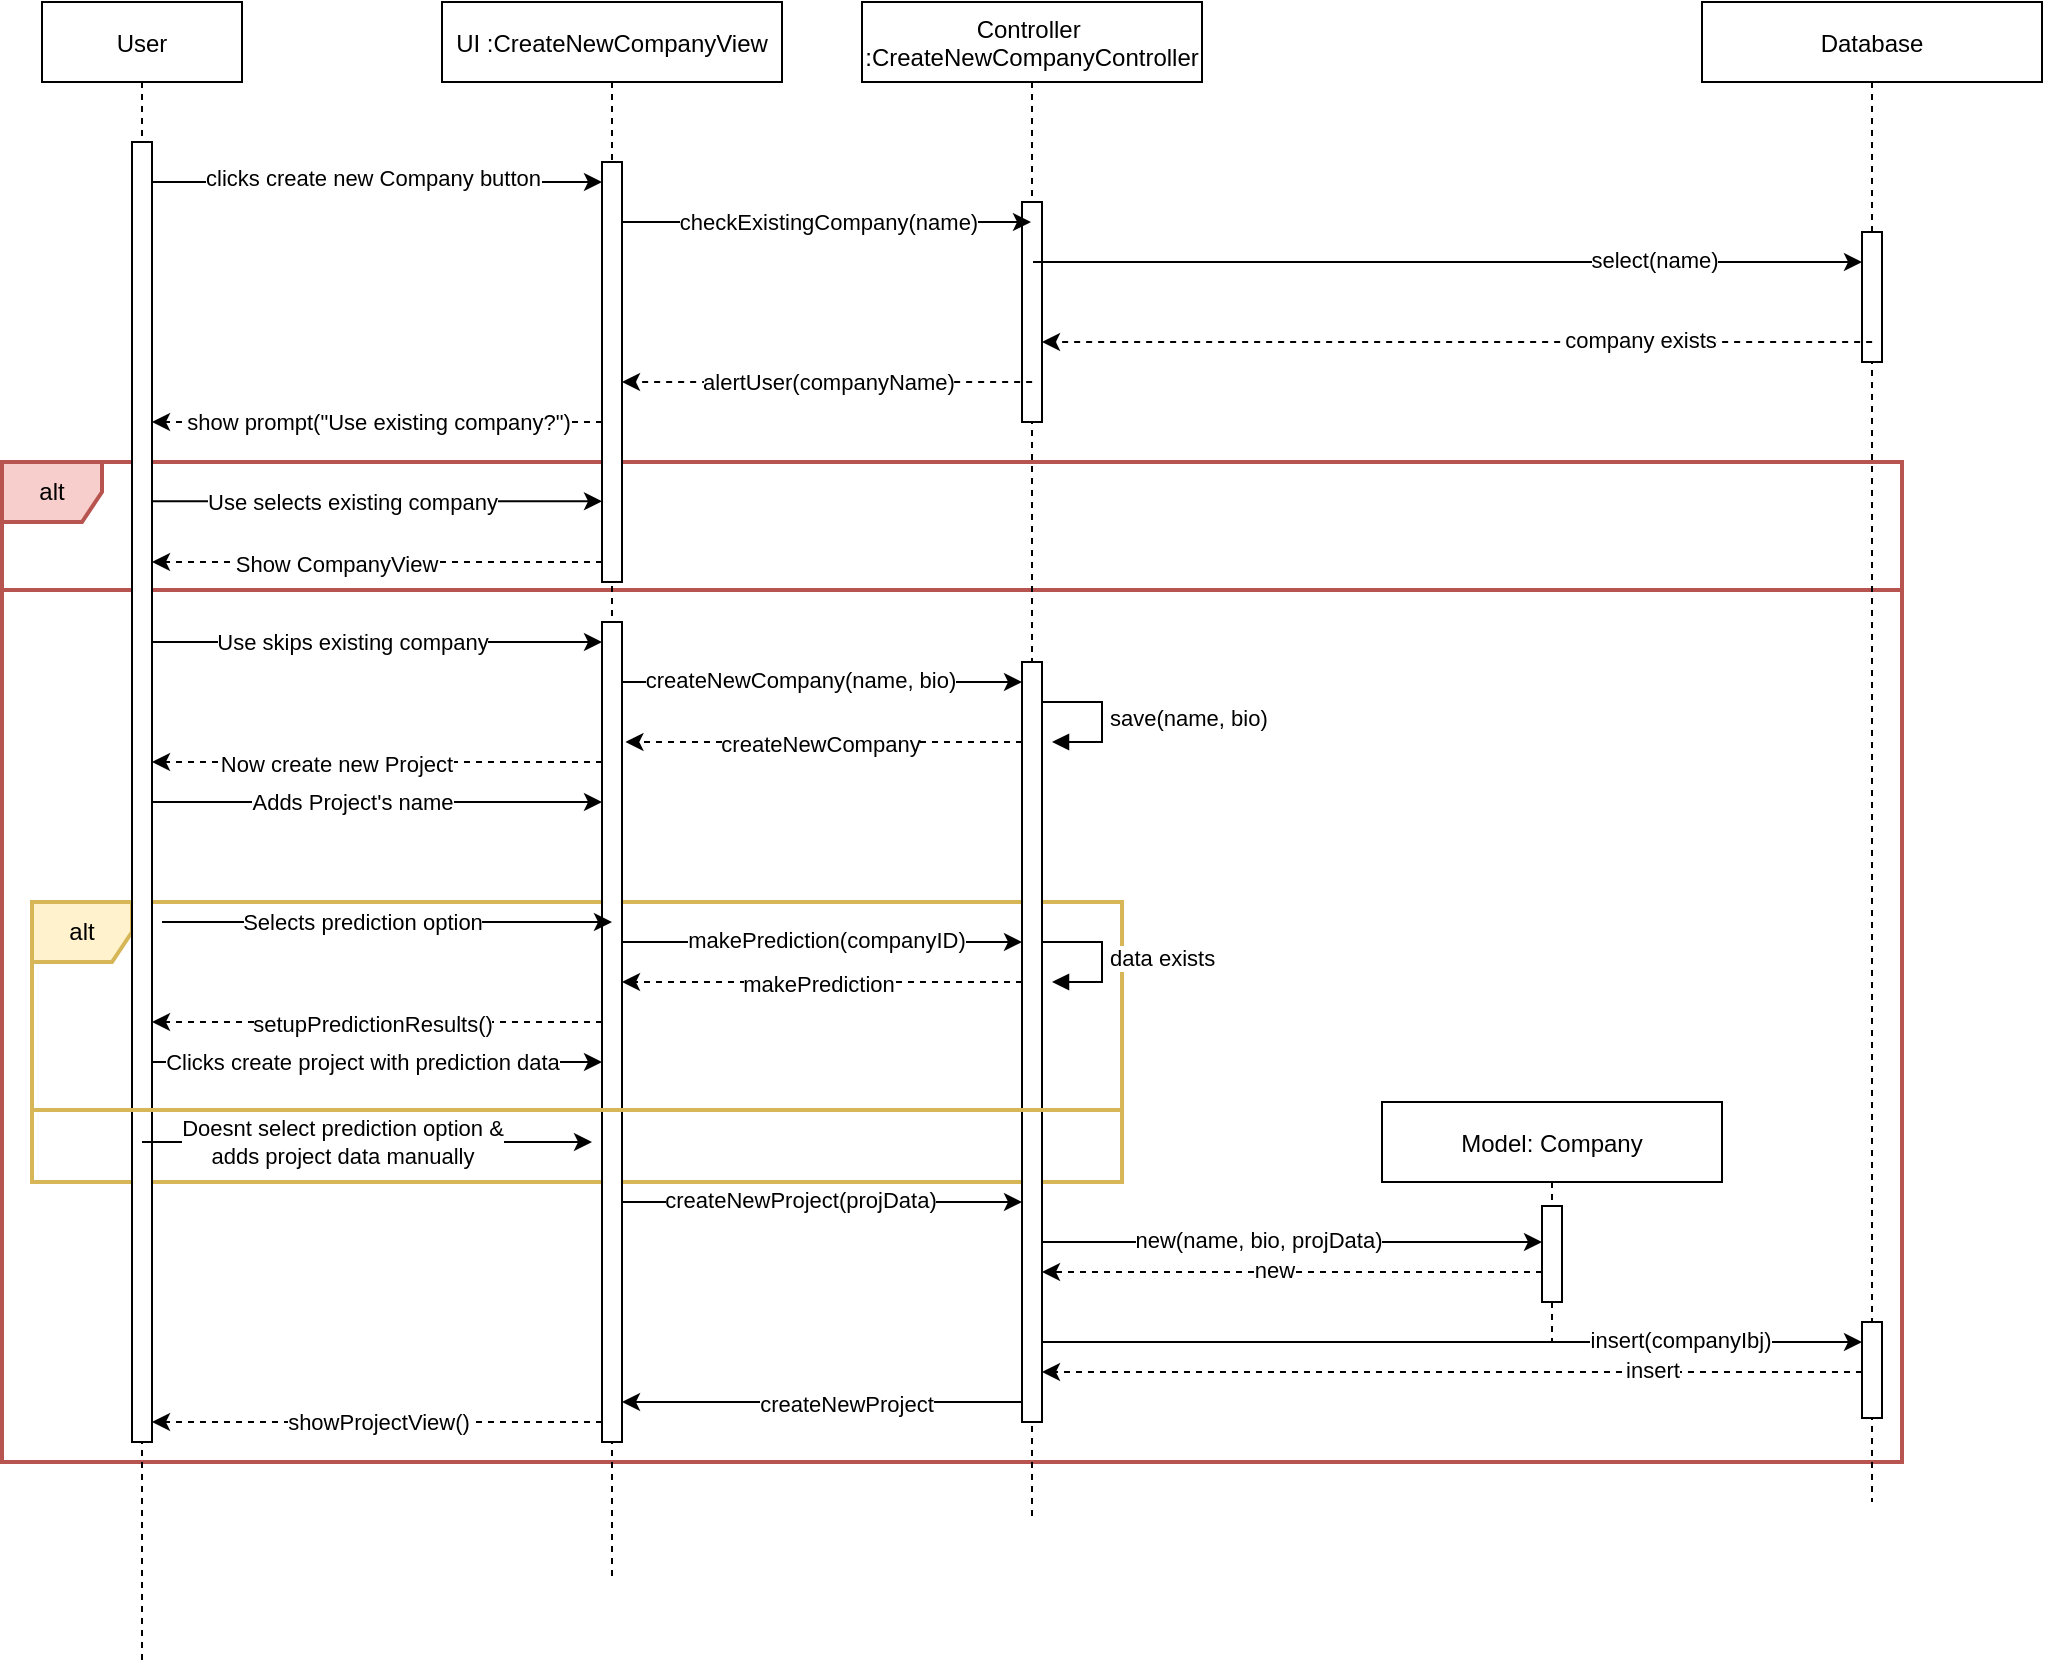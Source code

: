 <mxfile version="15.4.0" type="device"><diagram id="kgpKYQtTHZ0yAKxKKP6v" name="Page-1"><mxGraphModel dx="1398" dy="725" grid="1" gridSize="10" guides="1" tooltips="1" connect="1" arrows="1" fold="1" page="1" pageScale="1" pageWidth="850" pageHeight="1100" math="0" shadow="0"><root><mxCell id="0"/><mxCell id="1" parent="0"/><mxCell id="TeOmF0ALA4P8NQZ3cAkv-8" value="alt" style="shape=umlFrame;whiteSpace=wrap;html=1;fillColor=#f8cecc;strokeColor=#b85450;width=50;height=30;swimlaneFillColor=none;sketch=0;shadow=0;strokeWidth=2;" parent="1" vertex="1"><mxGeometry x="80" y="310" width="950" height="500" as="geometry"/></mxCell><mxCell id="XU7dUrkwke1xW4lveMTS-8" value="alt" style="shape=umlFrame;whiteSpace=wrap;html=1;fillColor=#fff2cc;strokeColor=#d6b656;width=50;height=30;swimlaneFillColor=none;sketch=0;shadow=0;strokeWidth=2;" vertex="1" parent="1"><mxGeometry x="95" y="530" width="545" height="140" as="geometry"/></mxCell><mxCell id="TeOmF0ALA4P8NQZ3cAkv-17" value="" style="line;strokeWidth=2;fillColor=#f8cecc;align=left;verticalAlign=middle;spacingTop=-1;spacingLeft=3;spacingRight=3;rotatable=0;labelPosition=right;points=[];portConstraint=eastwest;shadow=0;sketch=0;strokeColor=#b85450;" parent="1" vertex="1"><mxGeometry x="80" y="370" width="950" height="8" as="geometry"/></mxCell><mxCell id="3nuBFxr9cyL0pnOWT2aG-1" value="User" style="shape=umlLifeline;perimeter=lifelinePerimeter;container=1;collapsible=0;recursiveResize=0;rounded=0;shadow=0;strokeWidth=1;" parent="1" vertex="1"><mxGeometry x="100" y="80" width="100" height="830" as="geometry"/></mxCell><mxCell id="3nuBFxr9cyL0pnOWT2aG-2" value="" style="points=[];perimeter=orthogonalPerimeter;rounded=0;shadow=0;strokeWidth=1;" parent="3nuBFxr9cyL0pnOWT2aG-1" vertex="1"><mxGeometry x="45" y="70" width="10" height="650" as="geometry"/></mxCell><mxCell id="3nuBFxr9cyL0pnOWT2aG-5" value="UI :CreateNewCompanyView" style="shape=umlLifeline;perimeter=lifelinePerimeter;container=1;collapsible=0;recursiveResize=0;rounded=0;shadow=0;strokeWidth=1;" parent="1" vertex="1"><mxGeometry x="300" y="80" width="170" height="790" as="geometry"/></mxCell><mxCell id="3nuBFxr9cyL0pnOWT2aG-6" value="" style="points=[];perimeter=orthogonalPerimeter;rounded=0;shadow=0;strokeWidth=1;" parent="3nuBFxr9cyL0pnOWT2aG-5" vertex="1"><mxGeometry x="80" y="80" width="10" height="210" as="geometry"/></mxCell><mxCell id="aOBhFCsrPTZ37ycPRTbR-7" style="rounded=0;orthogonalLoop=1;jettySize=auto;html=1;" parent="3nuBFxr9cyL0pnOWT2aG-5" source="3nuBFxr9cyL0pnOWT2aG-2" edge="1"><mxGeometry relative="1" as="geometry"><mxPoint x="-125.0" y="90" as="sourcePoint"/><mxPoint x="80" y="90" as="targetPoint"/></mxGeometry></mxCell><mxCell id="aOBhFCsrPTZ37ycPRTbR-9" value="clicks create new Company button" style="edgeLabel;html=1;align=left;verticalAlign=middle;resizable=0;points=[];" parent="aOBhFCsrPTZ37ycPRTbR-7" vertex="1" connectable="0"><mxGeometry x="-0.052" y="2" relative="1" as="geometry"><mxPoint x="-82" as="offset"/></mxGeometry></mxCell><mxCell id="TeOmF0ALA4P8NQZ3cAkv-24" value="" style="points=[];perimeter=orthogonalPerimeter;rounded=0;shadow=0;strokeWidth=1;" parent="3nuBFxr9cyL0pnOWT2aG-5" vertex="1"><mxGeometry x="80" y="310" width="10" height="410" as="geometry"/></mxCell><mxCell id="aOBhFCsrPTZ37ycPRTbR-1" value="Controller &#10;:CreateNewCompanyController" style="shape=umlLifeline;perimeter=lifelinePerimeter;container=1;collapsible=0;recursiveResize=0;rounded=0;shadow=0;strokeWidth=1;" parent="1" vertex="1"><mxGeometry x="510" y="80" width="170" height="760" as="geometry"/></mxCell><mxCell id="aOBhFCsrPTZ37ycPRTbR-2" value="" style="points=[];perimeter=orthogonalPerimeter;rounded=0;shadow=0;strokeWidth=1;" parent="aOBhFCsrPTZ37ycPRTbR-1" vertex="1"><mxGeometry x="80" y="100" width="10" height="110" as="geometry"/></mxCell><mxCell id="aOBhFCsrPTZ37ycPRTbR-13" value="checkExistingCompany(name)" style="edgeStyle=none;rounded=0;orthogonalLoop=1;jettySize=auto;html=1;" parent="aOBhFCsrPTZ37ycPRTbR-1" edge="1"><mxGeometry relative="1" as="geometry"><mxPoint x="-120" y="110" as="sourcePoint"/><mxPoint x="84.5" y="110" as="targetPoint"/></mxGeometry></mxCell><mxCell id="TeOmF0ALA4P8NQZ3cAkv-21" value="" style="points=[];perimeter=orthogonalPerimeter;rounded=0;shadow=0;strokeWidth=1;" parent="aOBhFCsrPTZ37ycPRTbR-1" vertex="1"><mxGeometry x="80" y="330" width="10" height="380" as="geometry"/></mxCell><mxCell id="TeOmF0ALA4P8NQZ3cAkv-29" value="save(name, bio)" style="edgeStyle=orthogonalEdgeStyle;html=1;align=left;spacingLeft=2;endArrow=block;rounded=0;entryX=1;entryY=0;" parent="aOBhFCsrPTZ37ycPRTbR-1" edge="1"><mxGeometry relative="1" as="geometry"><mxPoint x="90.0" y="350" as="sourcePoint"/><Array as="points"><mxPoint x="120.0" y="350"/></Array><mxPoint x="95.0" y="370" as="targetPoint"/></mxGeometry></mxCell><mxCell id="aOBhFCsrPTZ37ycPRTbR-3" value="Database" style="shape=umlLifeline;perimeter=lifelinePerimeter;container=1;collapsible=0;recursiveResize=0;rounded=0;shadow=0;strokeWidth=1;" parent="1" vertex="1"><mxGeometry x="930" y="80" width="170" height="750" as="geometry"/></mxCell><mxCell id="aOBhFCsrPTZ37ycPRTbR-4" value="" style="points=[];perimeter=orthogonalPerimeter;rounded=0;shadow=0;strokeWidth=1;" parent="aOBhFCsrPTZ37ycPRTbR-3" vertex="1"><mxGeometry x="80" y="115" width="10" height="65" as="geometry"/></mxCell><mxCell id="TeOmF0ALA4P8NQZ3cAkv-1" style="rounded=0;orthogonalLoop=1;jettySize=auto;html=1;" parent="aOBhFCsrPTZ37ycPRTbR-3" edge="1"><mxGeometry relative="1" as="geometry"><mxPoint x="-334.5" y="130" as="sourcePoint"/><mxPoint x="80" y="130" as="targetPoint"/></mxGeometry></mxCell><mxCell id="TeOmF0ALA4P8NQZ3cAkv-2" value="select(name)" style="edgeLabel;html=1;align=center;verticalAlign=middle;resizable=0;points=[];" parent="TeOmF0ALA4P8NQZ3cAkv-1" vertex="1" connectable="0"><mxGeometry x="0.498" y="1" relative="1" as="geometry"><mxPoint as="offset"/></mxGeometry></mxCell><mxCell id="XU7dUrkwke1xW4lveMTS-29" value="" style="points=[];perimeter=orthogonalPerimeter;rounded=0;shadow=0;strokeWidth=1;" vertex="1" parent="aOBhFCsrPTZ37ycPRTbR-3"><mxGeometry x="80" y="660" width="10" height="48" as="geometry"/></mxCell><mxCell id="XU7dUrkwke1xW4lveMTS-32" style="edgeStyle=none;rounded=0;orthogonalLoop=1;jettySize=auto;html=1;" edge="1" parent="aOBhFCsrPTZ37ycPRTbR-3"><mxGeometry relative="1" as="geometry"><mxPoint x="-330" y="670" as="sourcePoint"/><mxPoint x="80" y="670" as="targetPoint"/></mxGeometry></mxCell><mxCell id="XU7dUrkwke1xW4lveMTS-33" value="insert(companyIbj)" style="edgeLabel;html=1;align=center;verticalAlign=middle;resizable=0;points=[];" vertex="1" connectable="0" parent="XU7dUrkwke1xW4lveMTS-32"><mxGeometry x="0.557" y="1" relative="1" as="geometry"><mxPoint as="offset"/></mxGeometry></mxCell><mxCell id="aOBhFCsrPTZ37ycPRTbR-5" value="Model: Company" style="shape=umlLifeline;perimeter=lifelinePerimeter;container=1;collapsible=0;recursiveResize=0;rounded=0;shadow=0;strokeWidth=1;" parent="1" vertex="1"><mxGeometry x="770" y="630" width="170" height="120" as="geometry"/></mxCell><mxCell id="aOBhFCsrPTZ37ycPRTbR-6" value="" style="points=[];perimeter=orthogonalPerimeter;rounded=0;shadow=0;strokeWidth=1;" parent="aOBhFCsrPTZ37ycPRTbR-5" vertex="1"><mxGeometry x="80" y="52" width="10" height="48" as="geometry"/></mxCell><mxCell id="TeOmF0ALA4P8NQZ3cAkv-3" style="edgeStyle=none;rounded=0;orthogonalLoop=1;jettySize=auto;html=1;dashed=1;" parent="1" edge="1"><mxGeometry relative="1" as="geometry"><mxPoint x="1015.07" y="250" as="sourcePoint"/><mxPoint x="599.999" y="250" as="targetPoint"/></mxGeometry></mxCell><mxCell id="TeOmF0ALA4P8NQZ3cAkv-5" value="company exists" style="edgeLabel;html=1;align=center;verticalAlign=middle;resizable=0;points=[];" parent="TeOmF0ALA4P8NQZ3cAkv-3" vertex="1" connectable="0"><mxGeometry x="-0.439" y="-1" relative="1" as="geometry"><mxPoint as="offset"/></mxGeometry></mxCell><mxCell id="TeOmF0ALA4P8NQZ3cAkv-6" value="alertUser(companyName)" style="edgeStyle=none;rounded=0;orthogonalLoop=1;jettySize=auto;html=1;dashed=1;" parent="1" edge="1"><mxGeometry relative="1" as="geometry"><mxPoint x="595.07" y="270" as="sourcePoint"/><mxPoint x="389.999" y="270" as="targetPoint"/></mxGeometry></mxCell><mxCell id="TeOmF0ALA4P8NQZ3cAkv-7" value="show prompt(&quot;Use existing company?&quot;)" style="edgeStyle=none;rounded=0;orthogonalLoop=1;jettySize=auto;html=1;dashed=1;" parent="1" target="3nuBFxr9cyL0pnOWT2aG-2" edge="1"><mxGeometry relative="1" as="geometry"><mxPoint x="380" y="290" as="sourcePoint"/><mxPoint x="169.929" y="290" as="targetPoint"/></mxGeometry></mxCell><mxCell id="TeOmF0ALA4P8NQZ3cAkv-9" style="edgeStyle=none;rounded=0;orthogonalLoop=1;jettySize=auto;html=1;" parent="1" edge="1"><mxGeometry relative="1" as="geometry"><mxPoint x="155" y="329.66" as="sourcePoint"/><mxPoint x="380" y="329.66" as="targetPoint"/></mxGeometry></mxCell><mxCell id="TeOmF0ALA4P8NQZ3cAkv-10" value="Use selects existing company" style="edgeLabel;html=1;align=center;verticalAlign=middle;resizable=0;points=[];" parent="TeOmF0ALA4P8NQZ3cAkv-9" vertex="1" connectable="0"><mxGeometry x="-0.113" relative="1" as="geometry"><mxPoint as="offset"/></mxGeometry></mxCell><mxCell id="TeOmF0ALA4P8NQZ3cAkv-12" style="edgeStyle=none;rounded=0;orthogonalLoop=1;jettySize=auto;html=1;dashed=1;" parent="1" edge="1"><mxGeometry relative="1" as="geometry"><mxPoint x="380" y="360" as="sourcePoint"/><mxPoint x="155" y="360" as="targetPoint"/></mxGeometry></mxCell><mxCell id="TeOmF0ALA4P8NQZ3cAkv-13" value="Show CompanyView" style="edgeLabel;html=1;align=center;verticalAlign=middle;resizable=0;points=[];" parent="TeOmF0ALA4P8NQZ3cAkv-12" vertex="1" connectable="0"><mxGeometry x="0.18" y="1" relative="1" as="geometry"><mxPoint as="offset"/></mxGeometry></mxCell><mxCell id="TeOmF0ALA4P8NQZ3cAkv-19" style="edgeStyle=none;rounded=0;orthogonalLoop=1;jettySize=auto;html=1;" parent="1" edge="1"><mxGeometry relative="1" as="geometry"><mxPoint x="155" y="400" as="sourcePoint"/><mxPoint x="380" y="400" as="targetPoint"/></mxGeometry></mxCell><mxCell id="TeOmF0ALA4P8NQZ3cAkv-20" value="Use skips existing company" style="edgeLabel;html=1;align=center;verticalAlign=middle;resizable=0;points=[];" parent="TeOmF0ALA4P8NQZ3cAkv-19" vertex="1" connectable="0"><mxGeometry x="-0.113" relative="1" as="geometry"><mxPoint as="offset"/></mxGeometry></mxCell><mxCell id="TeOmF0ALA4P8NQZ3cAkv-22" style="edgeStyle=none;rounded=0;orthogonalLoop=1;jettySize=auto;html=1;" parent="1" edge="1"><mxGeometry relative="1" as="geometry"><mxPoint x="390" y="420" as="sourcePoint"/><mxPoint x="590" y="420" as="targetPoint"/></mxGeometry></mxCell><mxCell id="TeOmF0ALA4P8NQZ3cAkv-23" value="createNewCompany(name, bio)" style="edgeLabel;html=1;align=center;verticalAlign=middle;resizable=0;points=[];" parent="TeOmF0ALA4P8NQZ3cAkv-22" vertex="1" connectable="0"><mxGeometry x="-0.115" y="1" relative="1" as="geometry"><mxPoint as="offset"/></mxGeometry></mxCell><mxCell id="TeOmF0ALA4P8NQZ3cAkv-30" style="edgeStyle=none;rounded=0;orthogonalLoop=1;jettySize=auto;html=1;entryX=1.171;entryY=0.54;entryDx=0;entryDy=0;entryPerimeter=0;dashed=1;" parent="1" edge="1"><mxGeometry relative="1" as="geometry"><mxPoint x="590.0" y="450.0" as="sourcePoint"/><mxPoint x="391.71" y="450.0" as="targetPoint"/></mxGeometry></mxCell><mxCell id="TeOmF0ALA4P8NQZ3cAkv-31" value="createNewCompany" style="edgeLabel;html=1;align=center;verticalAlign=middle;resizable=0;points=[];" parent="TeOmF0ALA4P8NQZ3cAkv-30" vertex="1" connectable="0"><mxGeometry x="0.02" y="1" relative="1" as="geometry"><mxPoint as="offset"/></mxGeometry></mxCell><mxCell id="XU7dUrkwke1xW4lveMTS-1" style="edgeStyle=none;rounded=0;orthogonalLoop=1;jettySize=auto;html=1;dashed=1;" edge="1" parent="1"><mxGeometry relative="1" as="geometry"><mxPoint x="380" y="460" as="sourcePoint"/><mxPoint x="155" y="460" as="targetPoint"/></mxGeometry></mxCell><mxCell id="XU7dUrkwke1xW4lveMTS-2" value="Now create new Project" style="edgeLabel;html=1;align=center;verticalAlign=middle;resizable=0;points=[];" vertex="1" connectable="0" parent="XU7dUrkwke1xW4lveMTS-1"><mxGeometry x="0.18" y="1" relative="1" as="geometry"><mxPoint as="offset"/></mxGeometry></mxCell><mxCell id="XU7dUrkwke1xW4lveMTS-3" style="edgeStyle=none;rounded=0;orthogonalLoop=1;jettySize=auto;html=1;" edge="1" parent="1"><mxGeometry relative="1" as="geometry"><mxPoint x="155" y="480" as="sourcePoint"/><mxPoint x="380" y="480" as="targetPoint"/></mxGeometry></mxCell><mxCell id="XU7dUrkwke1xW4lveMTS-4" value="Adds Project's name" style="edgeLabel;html=1;align=center;verticalAlign=middle;resizable=0;points=[];" vertex="1" connectable="0" parent="XU7dUrkwke1xW4lveMTS-3"><mxGeometry x="-0.113" relative="1" as="geometry"><mxPoint as="offset"/></mxGeometry></mxCell><mxCell id="XU7dUrkwke1xW4lveMTS-5" style="edgeStyle=none;rounded=0;orthogonalLoop=1;jettySize=auto;html=1;" edge="1" parent="1"><mxGeometry relative="1" as="geometry"><mxPoint x="390" y="680" as="sourcePoint"/><mxPoint x="590.0" y="680" as="targetPoint"/></mxGeometry></mxCell><mxCell id="XU7dUrkwke1xW4lveMTS-6" value="createNewProject(projData)" style="edgeLabel;html=1;align=center;verticalAlign=middle;resizable=0;points=[];" vertex="1" connectable="0" parent="XU7dUrkwke1xW4lveMTS-5"><mxGeometry x="-0.115" y="1" relative="1" as="geometry"><mxPoint as="offset"/></mxGeometry></mxCell><mxCell id="XU7dUrkwke1xW4lveMTS-9" style="edgeStyle=none;rounded=0;orthogonalLoop=1;jettySize=auto;html=1;" edge="1" parent="1"><mxGeometry relative="1" as="geometry"><mxPoint x="390" y="550" as="sourcePoint"/><mxPoint x="590" y="550" as="targetPoint"/></mxGeometry></mxCell><mxCell id="XU7dUrkwke1xW4lveMTS-10" value="&lt;span style=&quot;text-align: left&quot;&gt;makePrediction(companyID)&lt;/span&gt;" style="edgeLabel;html=1;align=center;verticalAlign=middle;resizable=0;points=[];" vertex="1" connectable="0" parent="XU7dUrkwke1xW4lveMTS-9"><mxGeometry x="0.02" y="1" relative="1" as="geometry"><mxPoint as="offset"/></mxGeometry></mxCell><mxCell id="XU7dUrkwke1xW4lveMTS-11" style="edgeStyle=none;rounded=0;orthogonalLoop=1;jettySize=auto;html=1;dashed=1;" edge="1" parent="1"><mxGeometry relative="1" as="geometry"><mxPoint x="380" y="590" as="sourcePoint"/><mxPoint x="155" y="590" as="targetPoint"/></mxGeometry></mxCell><mxCell id="XU7dUrkwke1xW4lveMTS-12" value="&lt;span style=&quot;text-align: left&quot;&gt;setupPredictionResults()&lt;/span&gt;" style="edgeLabel;html=1;align=center;verticalAlign=middle;resizable=0;points=[];" vertex="1" connectable="0" parent="XU7dUrkwke1xW4lveMTS-11"><mxGeometry x="0.02" y="1" relative="1" as="geometry"><mxPoint as="offset"/></mxGeometry></mxCell><mxCell id="XU7dUrkwke1xW4lveMTS-13" style="edgeStyle=none;rounded=0;orthogonalLoop=1;jettySize=auto;html=1;" edge="1" parent="1"><mxGeometry relative="1" as="geometry"><mxPoint x="160" y="540" as="sourcePoint"/><mxPoint x="385" y="540" as="targetPoint"/></mxGeometry></mxCell><mxCell id="XU7dUrkwke1xW4lveMTS-14" value="Selects prediction option" style="edgeLabel;html=1;align=center;verticalAlign=middle;resizable=0;points=[];" vertex="1" connectable="0" parent="XU7dUrkwke1xW4lveMTS-13"><mxGeometry x="-0.113" relative="1" as="geometry"><mxPoint as="offset"/></mxGeometry></mxCell><mxCell id="XU7dUrkwke1xW4lveMTS-15" style="edgeStyle=none;rounded=0;orthogonalLoop=1;jettySize=auto;html=1;dashed=1;" edge="1" parent="1"><mxGeometry relative="1" as="geometry"><mxPoint x="590" y="570" as="sourcePoint"/><mxPoint x="390" y="570" as="targetPoint"/></mxGeometry></mxCell><mxCell id="XU7dUrkwke1xW4lveMTS-16" value="&lt;span style=&quot;text-align: left&quot;&gt;makePrediction&lt;/span&gt;" style="edgeLabel;html=1;align=center;verticalAlign=middle;resizable=0;points=[];" vertex="1" connectable="0" parent="XU7dUrkwke1xW4lveMTS-15"><mxGeometry x="0.02" y="1" relative="1" as="geometry"><mxPoint as="offset"/></mxGeometry></mxCell><mxCell id="XU7dUrkwke1xW4lveMTS-17" value="data exists" style="edgeStyle=orthogonalEdgeStyle;html=1;align=left;spacingLeft=2;endArrow=block;rounded=0;entryX=1;entryY=0;" edge="1" parent="1"><mxGeometry relative="1" as="geometry"><mxPoint x="600" y="550" as="sourcePoint"/><Array as="points"><mxPoint x="630" y="550"/></Array><mxPoint x="605" y="570" as="targetPoint"/></mxGeometry></mxCell><mxCell id="XU7dUrkwke1xW4lveMTS-19" style="edgeStyle=none;rounded=0;orthogonalLoop=1;jettySize=auto;html=1;" edge="1" parent="1"><mxGeometry relative="1" as="geometry"><mxPoint x="155" y="610" as="sourcePoint"/><mxPoint x="380" y="610" as="targetPoint"/></mxGeometry></mxCell><mxCell id="XU7dUrkwke1xW4lveMTS-20" value="Clicks create project with prediction data" style="edgeLabel;html=1;align=center;verticalAlign=middle;resizable=0;points=[];" vertex="1" connectable="0" parent="XU7dUrkwke1xW4lveMTS-19"><mxGeometry x="-0.113" relative="1" as="geometry"><mxPoint x="5" as="offset"/></mxGeometry></mxCell><mxCell id="XU7dUrkwke1xW4lveMTS-21" value="" style="line;strokeWidth=2;fillColor=#fff2cc;align=left;verticalAlign=middle;spacingTop=-1;spacingLeft=3;spacingRight=3;rotatable=0;labelPosition=right;points=[];portConstraint=eastwest;shadow=0;sketch=0;strokeColor=#d6b656;" vertex="1" parent="1"><mxGeometry x="95" y="630" width="545" height="8" as="geometry"/></mxCell><mxCell id="XU7dUrkwke1xW4lveMTS-23" style="edgeStyle=none;rounded=0;orthogonalLoop=1;jettySize=auto;html=1;" edge="1" parent="1"><mxGeometry relative="1" as="geometry"><mxPoint x="150" y="650" as="sourcePoint"/><mxPoint x="375" y="650" as="targetPoint"/></mxGeometry></mxCell><mxCell id="XU7dUrkwke1xW4lveMTS-24" value="Doesnt select prediction option &amp;amp;&lt;br&gt;adds project data manually" style="edgeLabel;html=1;align=center;verticalAlign=middle;resizable=0;points=[];" vertex="1" connectable="0" parent="XU7dUrkwke1xW4lveMTS-23"><mxGeometry x="-0.113" relative="1" as="geometry"><mxPoint as="offset"/></mxGeometry></mxCell><mxCell id="XU7dUrkwke1xW4lveMTS-25" style="rounded=0;orthogonalLoop=1;jettySize=auto;html=1;" edge="1" parent="1"><mxGeometry relative="1" as="geometry"><mxPoint x="600" y="700" as="sourcePoint"/><mxPoint x="850" y="700" as="targetPoint"/></mxGeometry></mxCell><mxCell id="XU7dUrkwke1xW4lveMTS-26" value="new(name, bio, projData)" style="edgeLabel;html=1;align=center;verticalAlign=middle;resizable=0;points=[];" vertex="1" connectable="0" parent="XU7dUrkwke1xW4lveMTS-25"><mxGeometry x="-0.138" y="1" relative="1" as="geometry"><mxPoint as="offset"/></mxGeometry></mxCell><mxCell id="XU7dUrkwke1xW4lveMTS-27" style="edgeStyle=none;rounded=0;orthogonalLoop=1;jettySize=auto;html=1;dashed=1;" edge="1" parent="1"><mxGeometry relative="1" as="geometry"><mxPoint x="850" y="715" as="sourcePoint"/><mxPoint x="600" y="715" as="targetPoint"/><Array as="points"/></mxGeometry></mxCell><mxCell id="XU7dUrkwke1xW4lveMTS-28" value="new" style="edgeLabel;html=1;align=center;verticalAlign=middle;resizable=0;points=[];" vertex="1" connectable="0" parent="XU7dUrkwke1xW4lveMTS-27"><mxGeometry x="0.074" y="-1" relative="1" as="geometry"><mxPoint as="offset"/></mxGeometry></mxCell><mxCell id="XU7dUrkwke1xW4lveMTS-34" style="edgeStyle=none;rounded=0;orthogonalLoop=1;jettySize=auto;html=1;dashed=1;" edge="1" parent="1"><mxGeometry relative="1" as="geometry"><mxPoint x="1010" y="765" as="sourcePoint"/><mxPoint x="600" y="765" as="targetPoint"/></mxGeometry></mxCell><mxCell id="XU7dUrkwke1xW4lveMTS-35" value="insert" style="edgeLabel;html=1;align=center;verticalAlign=middle;resizable=0;points=[];" vertex="1" connectable="0" parent="XU7dUrkwke1xW4lveMTS-34"><mxGeometry x="-0.488" y="-1" relative="1" as="geometry"><mxPoint as="offset"/></mxGeometry></mxCell><mxCell id="XU7dUrkwke1xW4lveMTS-36" style="edgeStyle=none;rounded=0;orthogonalLoop=1;jettySize=auto;html=1;" edge="1" parent="1"><mxGeometry relative="1" as="geometry"><mxPoint x="590.0" y="780" as="sourcePoint"/><mxPoint x="390" y="780" as="targetPoint"/></mxGeometry></mxCell><mxCell id="XU7dUrkwke1xW4lveMTS-37" value="createNewProject" style="edgeLabel;html=1;align=center;verticalAlign=middle;resizable=0;points=[];" vertex="1" connectable="0" parent="XU7dUrkwke1xW4lveMTS-36"><mxGeometry x="-0.115" y="1" relative="1" as="geometry"><mxPoint as="offset"/></mxGeometry></mxCell><mxCell id="XU7dUrkwke1xW4lveMTS-38" value="showProjectView()" style="edgeStyle=none;rounded=0;orthogonalLoop=1;jettySize=auto;html=1;dashed=1;" edge="1" parent="1"><mxGeometry relative="1" as="geometry"><mxPoint x="380" y="790" as="sourcePoint"/><mxPoint x="155" y="790" as="targetPoint"/></mxGeometry></mxCell></root></mxGraphModel></diagram></mxfile>